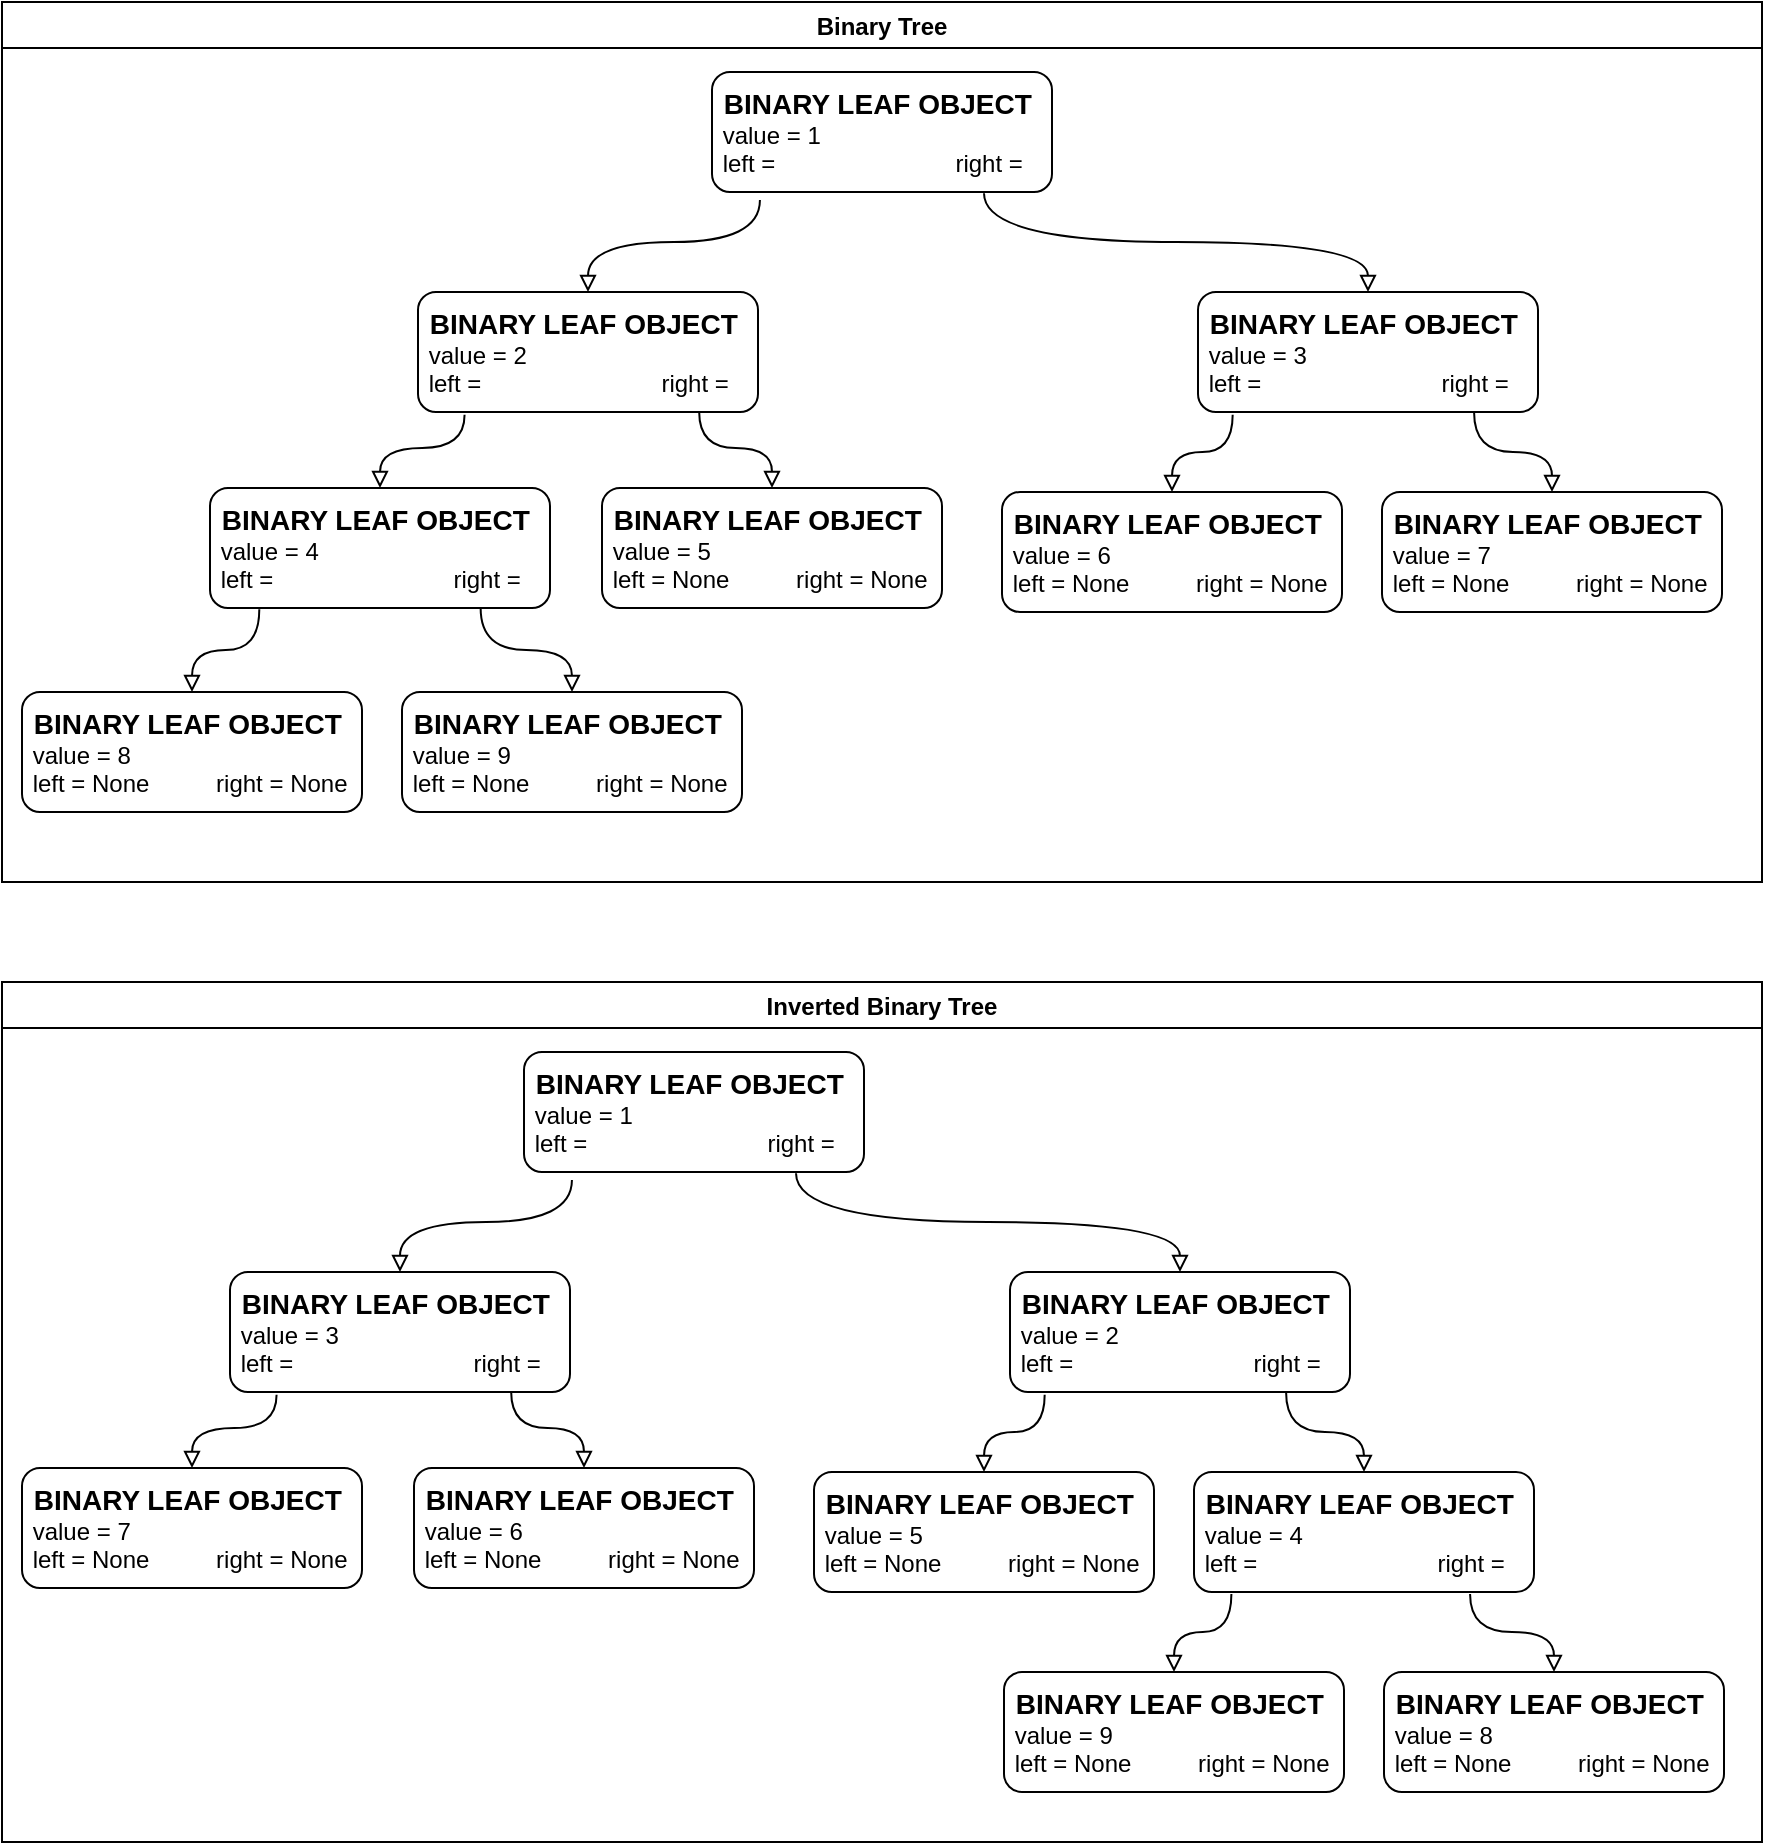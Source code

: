 <mxfile version="14.6.13" type="device"><diagram id="C5RBs43oDa-KdzZeNtuy" name="Page-1"><mxGraphModel dx="1088" dy="795" grid="1" gridSize="10" guides="1" tooltips="1" connect="1" arrows="1" fold="1" page="1" pageScale="1" pageWidth="827" pageHeight="1169" math="0" shadow="0"><root><mxCell id="WIyWlLk6GJQsqaUBKTNV-0"/><mxCell id="WIyWlLk6GJQsqaUBKTNV-1" parent="WIyWlLk6GJQsqaUBKTNV-0"/><mxCell id="SEzeQyp_HhzDsDVyw3vT-43" value="Binary Tree" style="swimlane;align=center;" vertex="1" parent="WIyWlLk6GJQsqaUBKTNV-1"><mxGeometry x="30" y="30" width="880" height="440" as="geometry"/></mxCell><mxCell id="SEzeQyp_HhzDsDVyw3vT-61" value="&lt;font size=&quot;1&quot;&gt;&lt;b style=&quot;font-size: 14px&quot;&gt;&amp;nbsp;BINARY LEAF OBJECT&lt;/b&gt;&lt;/font&gt;&lt;br style=&quot;font-size: 20px&quot;&gt;&amp;nbsp;value = 1&lt;br&gt;&lt;div&gt;&lt;span&gt;&amp;nbsp;left =&amp;nbsp; &amp;nbsp; &amp;nbsp; &amp;nbsp; &amp;nbsp; &amp;nbsp; &amp;nbsp; &amp;nbsp; &amp;nbsp; &amp;nbsp; &amp;nbsp; &amp;nbsp; &amp;nbsp; &amp;nbsp;&lt;/span&gt;&lt;span&gt;right =&amp;nbsp;&lt;/span&gt;&lt;/div&gt;" style="rounded=1;whiteSpace=wrap;html=1;align=left;" vertex="1" parent="SEzeQyp_HhzDsDVyw3vT-43"><mxGeometry x="355" y="35" width="170" height="60" as="geometry"/></mxCell><mxCell id="SEzeQyp_HhzDsDVyw3vT-62" style="edgeStyle=orthogonalEdgeStyle;curved=1;sketch=0;orthogonalLoop=1;jettySize=auto;html=1;exitX=0.5;exitY=0;exitDx=0;exitDy=0;entryX=0.141;entryY=1.067;entryDx=0;entryDy=0;entryPerimeter=0;shadow=0;startArrow=block;startFill=0;endArrow=none;endFill=0;strokeColor=#000000;" edge="1" parent="SEzeQyp_HhzDsDVyw3vT-43" source="SEzeQyp_HhzDsDVyw3vT-63" target="SEzeQyp_HhzDsDVyw3vT-61"><mxGeometry relative="1" as="geometry"/></mxCell><mxCell id="SEzeQyp_HhzDsDVyw3vT-63" value="&lt;font size=&quot;1&quot;&gt;&lt;b style=&quot;font-size: 14px&quot;&gt;&amp;nbsp;BINARY LEAF OBJECT&lt;/b&gt;&lt;/font&gt;&lt;br style=&quot;font-size: 20px&quot;&gt;&amp;nbsp;value = 2&lt;br&gt;&lt;div&gt;&lt;span&gt;&amp;nbsp;left =&amp;nbsp; &amp;nbsp; &amp;nbsp; &amp;nbsp; &amp;nbsp; &amp;nbsp; &amp;nbsp; &amp;nbsp; &amp;nbsp; &amp;nbsp; &amp;nbsp; &amp;nbsp; &amp;nbsp; &amp;nbsp;&lt;/span&gt;&lt;span&gt;right =&amp;nbsp;&lt;/span&gt;&lt;/div&gt;" style="rounded=1;whiteSpace=wrap;html=1;align=left;" vertex="1" parent="SEzeQyp_HhzDsDVyw3vT-43"><mxGeometry x="208" y="145" width="170" height="60" as="geometry"/></mxCell><mxCell id="SEzeQyp_HhzDsDVyw3vT-64" style="edgeStyle=orthogonalEdgeStyle;orthogonalLoop=1;jettySize=auto;html=1;exitX=0.5;exitY=0;exitDx=0;exitDy=0;entryX=0.137;entryY=1.022;entryDx=0;entryDy=0;entryPerimeter=0;startArrow=block;startFill=0;endArrow=none;endFill=0;shadow=0;sketch=0;curved=1;" edge="1" parent="SEzeQyp_HhzDsDVyw3vT-43" source="SEzeQyp_HhzDsDVyw3vT-65" target="SEzeQyp_HhzDsDVyw3vT-63"><mxGeometry relative="1" as="geometry"/></mxCell><mxCell id="SEzeQyp_HhzDsDVyw3vT-65" value="&lt;font size=&quot;1&quot;&gt;&lt;b style=&quot;font-size: 14px&quot;&gt;&amp;nbsp;BINARY LEAF OBJECT&lt;/b&gt;&lt;/font&gt;&lt;br style=&quot;font-size: 20px&quot;&gt;&amp;nbsp;value = 4&lt;br&gt;&lt;div&gt;&lt;span&gt;&amp;nbsp;left =&amp;nbsp; &amp;nbsp; &amp;nbsp; &amp;nbsp; &amp;nbsp; &amp;nbsp; &amp;nbsp; &amp;nbsp; &amp;nbsp; &amp;nbsp; &amp;nbsp; &amp;nbsp; &amp;nbsp; &amp;nbsp;&lt;/span&gt;&lt;span&gt;right =&amp;nbsp;&lt;/span&gt;&lt;/div&gt;" style="rounded=1;whiteSpace=wrap;html=1;align=left;" vertex="1" parent="SEzeQyp_HhzDsDVyw3vT-43"><mxGeometry x="104" y="243" width="170" height="60" as="geometry"/></mxCell><mxCell id="SEzeQyp_HhzDsDVyw3vT-66" style="edgeStyle=orthogonalEdgeStyle;curved=1;sketch=0;orthogonalLoop=1;jettySize=auto;html=1;exitX=0.5;exitY=0;exitDx=0;exitDy=0;entryX=0.8;entryY=1.011;entryDx=0;entryDy=0;entryPerimeter=0;shadow=0;startArrow=block;startFill=0;endArrow=none;endFill=0;strokeColor=#000000;" edge="1" parent="SEzeQyp_HhzDsDVyw3vT-43" source="SEzeQyp_HhzDsDVyw3vT-67" target="SEzeQyp_HhzDsDVyw3vT-61"><mxGeometry relative="1" as="geometry"/></mxCell><mxCell id="SEzeQyp_HhzDsDVyw3vT-67" value="&lt;font size=&quot;1&quot;&gt;&lt;b style=&quot;font-size: 14px&quot;&gt;&amp;nbsp;BINARY LEAF OBJECT&lt;/b&gt;&lt;/font&gt;&lt;br style=&quot;font-size: 20px&quot;&gt;&amp;nbsp;value = 3&lt;br&gt;&lt;div&gt;&lt;span&gt;&amp;nbsp;left =&amp;nbsp; &amp;nbsp; &amp;nbsp; &amp;nbsp; &amp;nbsp; &amp;nbsp; &amp;nbsp; &amp;nbsp; &amp;nbsp; &amp;nbsp; &amp;nbsp; &amp;nbsp; &amp;nbsp; &amp;nbsp;&lt;/span&gt;&lt;span&gt;right =&amp;nbsp;&lt;/span&gt;&lt;/div&gt;" style="rounded=1;whiteSpace=wrap;html=1;align=left;" vertex="1" parent="SEzeQyp_HhzDsDVyw3vT-43"><mxGeometry x="598" y="145" width="170" height="60" as="geometry"/></mxCell><mxCell id="SEzeQyp_HhzDsDVyw3vT-68" style="edgeStyle=orthogonalEdgeStyle;curved=1;sketch=0;orthogonalLoop=1;jettySize=auto;html=1;exitX=0.5;exitY=0;exitDx=0;exitDy=0;entryX=0.145;entryY=1.011;entryDx=0;entryDy=0;entryPerimeter=0;shadow=0;startArrow=block;startFill=0;endArrow=none;endFill=0;strokeColor=#000000;" edge="1" parent="SEzeQyp_HhzDsDVyw3vT-43" source="SEzeQyp_HhzDsDVyw3vT-69" target="SEzeQyp_HhzDsDVyw3vT-65"><mxGeometry relative="1" as="geometry"/></mxCell><mxCell id="SEzeQyp_HhzDsDVyw3vT-69" value="&lt;font size=&quot;1&quot;&gt;&lt;b style=&quot;font-size: 14px&quot;&gt;&amp;nbsp;BINARY LEAF OBJECT&lt;/b&gt;&lt;/font&gt;&lt;br style=&quot;font-size: 20px&quot;&gt;&amp;nbsp;value = 8&lt;br&gt;&lt;div&gt;&lt;span&gt;&amp;nbsp;left = None&amp;nbsp; &amp;nbsp; &amp;nbsp; &amp;nbsp; &amp;nbsp; &lt;/span&gt;&lt;span&gt;right = None&lt;/span&gt;&lt;/div&gt;" style="rounded=1;whiteSpace=wrap;html=1;align=left;" vertex="1" parent="SEzeQyp_HhzDsDVyw3vT-43"><mxGeometry x="10" y="345" width="170" height="60" as="geometry"/></mxCell><mxCell id="SEzeQyp_HhzDsDVyw3vT-70" style="edgeStyle=orthogonalEdgeStyle;curved=1;sketch=0;orthogonalLoop=1;jettySize=auto;html=1;exitX=0.5;exitY=0;exitDx=0;exitDy=0;entryX=0.827;entryY=1;entryDx=0;entryDy=0;entryPerimeter=0;shadow=0;startArrow=block;startFill=0;endArrow=none;endFill=0;strokeColor=#000000;" edge="1" parent="SEzeQyp_HhzDsDVyw3vT-43" source="SEzeQyp_HhzDsDVyw3vT-71" target="SEzeQyp_HhzDsDVyw3vT-63"><mxGeometry relative="1" as="geometry"/></mxCell><mxCell id="SEzeQyp_HhzDsDVyw3vT-71" value="&lt;font size=&quot;1&quot;&gt;&lt;b style=&quot;font-size: 14px&quot;&gt;&amp;nbsp;BINARY LEAF OBJECT&lt;/b&gt;&lt;/font&gt;&lt;br style=&quot;font-size: 20px&quot;&gt;&amp;nbsp;value = 5&lt;br&gt;&lt;div&gt;&lt;span&gt;&amp;nbsp;left = None&amp;nbsp; &amp;nbsp; &amp;nbsp; &amp;nbsp; &amp;nbsp; &lt;/span&gt;&lt;span&gt;right = None&lt;/span&gt;&lt;/div&gt;" style="rounded=1;whiteSpace=wrap;html=1;align=left;" vertex="1" parent="SEzeQyp_HhzDsDVyw3vT-43"><mxGeometry x="300" y="243" width="170" height="60" as="geometry"/></mxCell><mxCell id="SEzeQyp_HhzDsDVyw3vT-72" style="edgeStyle=orthogonalEdgeStyle;curved=1;sketch=0;orthogonalLoop=1;jettySize=auto;html=1;exitX=0.5;exitY=0;exitDx=0;exitDy=0;entryX=0.102;entryY=1.022;entryDx=0;entryDy=0;entryPerimeter=0;shadow=0;startArrow=block;startFill=0;endArrow=none;endFill=0;strokeColor=#000000;" edge="1" parent="SEzeQyp_HhzDsDVyw3vT-43" source="SEzeQyp_HhzDsDVyw3vT-73" target="SEzeQyp_HhzDsDVyw3vT-67"><mxGeometry relative="1" as="geometry"/></mxCell><mxCell id="SEzeQyp_HhzDsDVyw3vT-73" value="&lt;font size=&quot;1&quot;&gt;&lt;b style=&quot;font-size: 14px&quot;&gt;&amp;nbsp;BINARY LEAF OBJECT&lt;/b&gt;&lt;/font&gt;&lt;br style=&quot;font-size: 20px&quot;&gt;&amp;nbsp;value = 6&lt;br&gt;&lt;div&gt;&lt;span&gt;&amp;nbsp;left = None&amp;nbsp; &amp;nbsp; &amp;nbsp; &amp;nbsp; &amp;nbsp; &lt;/span&gt;&lt;span&gt;right = None&lt;/span&gt;&lt;/div&gt;" style="rounded=1;whiteSpace=wrap;html=1;align=left;" vertex="1" parent="SEzeQyp_HhzDsDVyw3vT-43"><mxGeometry x="500" y="245" width="170" height="60" as="geometry"/></mxCell><mxCell id="SEzeQyp_HhzDsDVyw3vT-74" style="edgeStyle=orthogonalEdgeStyle;curved=1;sketch=0;orthogonalLoop=1;jettySize=auto;html=1;exitX=0.5;exitY=0;exitDx=0;exitDy=0;entryX=0.812;entryY=1;entryDx=0;entryDy=0;entryPerimeter=0;shadow=0;startArrow=block;startFill=0;endArrow=none;endFill=0;strokeColor=#000000;" edge="1" parent="SEzeQyp_HhzDsDVyw3vT-43" source="SEzeQyp_HhzDsDVyw3vT-75" target="SEzeQyp_HhzDsDVyw3vT-67"><mxGeometry relative="1" as="geometry"/></mxCell><mxCell id="SEzeQyp_HhzDsDVyw3vT-75" value="&lt;font size=&quot;1&quot;&gt;&lt;b style=&quot;font-size: 14px&quot;&gt;&amp;nbsp;BINARY LEAF OBJECT&lt;/b&gt;&lt;/font&gt;&lt;br style=&quot;font-size: 20px&quot;&gt;&amp;nbsp;value = 7&lt;br&gt;&lt;div&gt;&lt;span&gt;&amp;nbsp;left = None&amp;nbsp; &amp;nbsp; &amp;nbsp; &amp;nbsp; &amp;nbsp; &lt;/span&gt;&lt;span&gt;right = None&lt;/span&gt;&lt;/div&gt;" style="rounded=1;whiteSpace=wrap;html=1;align=left;" vertex="1" parent="SEzeQyp_HhzDsDVyw3vT-43"><mxGeometry x="690" y="245" width="170" height="60" as="geometry"/></mxCell><mxCell id="SEzeQyp_HhzDsDVyw3vT-76" style="edgeStyle=orthogonalEdgeStyle;curved=1;sketch=0;orthogonalLoop=1;jettySize=auto;html=1;exitX=0.5;exitY=0;exitDx=0;exitDy=0;entryX=0.796;entryY=1;entryDx=0;entryDy=0;entryPerimeter=0;shadow=0;startArrow=block;startFill=0;endArrow=none;endFill=0;strokeColor=#000000;" edge="1" parent="SEzeQyp_HhzDsDVyw3vT-43" source="SEzeQyp_HhzDsDVyw3vT-77" target="SEzeQyp_HhzDsDVyw3vT-65"><mxGeometry relative="1" as="geometry"/></mxCell><mxCell id="SEzeQyp_HhzDsDVyw3vT-77" value="&lt;font size=&quot;1&quot;&gt;&lt;b style=&quot;font-size: 14px&quot;&gt;&amp;nbsp;BINARY LEAF OBJECT&lt;/b&gt;&lt;/font&gt;&lt;br style=&quot;font-size: 20px&quot;&gt;&amp;nbsp;value = 9&lt;br&gt;&lt;div&gt;&lt;span&gt;&amp;nbsp;left = None&amp;nbsp; &amp;nbsp; &amp;nbsp; &amp;nbsp; &amp;nbsp; &lt;/span&gt;&lt;span&gt;right = None&lt;/span&gt;&lt;/div&gt;" style="rounded=1;whiteSpace=wrap;html=1;align=left;" vertex="1" parent="SEzeQyp_HhzDsDVyw3vT-43"><mxGeometry x="200" y="345" width="170" height="60" as="geometry"/></mxCell><mxCell id="SEzeQyp_HhzDsDVyw3vT-78" value="Inverted Binary Tree" style="swimlane;align=center;" vertex="1" parent="WIyWlLk6GJQsqaUBKTNV-1"><mxGeometry x="30" y="520" width="880" height="430" as="geometry"/></mxCell><mxCell id="SEzeQyp_HhzDsDVyw3vT-79" value="&lt;font size=&quot;1&quot;&gt;&lt;b style=&quot;font-size: 14px&quot;&gt;&amp;nbsp;BINARY LEAF OBJECT&lt;/b&gt;&lt;/font&gt;&lt;br style=&quot;font-size: 20px&quot;&gt;&amp;nbsp;value = 1&lt;br&gt;&lt;div&gt;&lt;span&gt;&amp;nbsp;left =&amp;nbsp; &amp;nbsp; &amp;nbsp; &amp;nbsp; &amp;nbsp; &amp;nbsp; &amp;nbsp; &amp;nbsp; &amp;nbsp; &amp;nbsp; &amp;nbsp; &amp;nbsp; &amp;nbsp; &amp;nbsp;&lt;/span&gt;&lt;span&gt;right =&amp;nbsp;&lt;/span&gt;&lt;/div&gt;" style="rounded=1;whiteSpace=wrap;html=1;align=left;" vertex="1" parent="SEzeQyp_HhzDsDVyw3vT-78"><mxGeometry x="261" y="35" width="170" height="60" as="geometry"/></mxCell><mxCell id="SEzeQyp_HhzDsDVyw3vT-80" style="edgeStyle=orthogonalEdgeStyle;curved=1;sketch=0;orthogonalLoop=1;jettySize=auto;html=1;exitX=0.5;exitY=0;exitDx=0;exitDy=0;entryX=0.141;entryY=1.067;entryDx=0;entryDy=0;entryPerimeter=0;shadow=0;startArrow=block;startFill=0;endArrow=none;endFill=0;strokeColor=#000000;" edge="1" parent="SEzeQyp_HhzDsDVyw3vT-78" source="SEzeQyp_HhzDsDVyw3vT-81" target="SEzeQyp_HhzDsDVyw3vT-79"><mxGeometry relative="1" as="geometry"/></mxCell><mxCell id="SEzeQyp_HhzDsDVyw3vT-81" value="&lt;font size=&quot;1&quot;&gt;&lt;b style=&quot;font-size: 14px&quot;&gt;&amp;nbsp;BINARY LEAF OBJECT&lt;/b&gt;&lt;/font&gt;&lt;br style=&quot;font-size: 20px&quot;&gt;&amp;nbsp;value = 3&lt;br&gt;&lt;div&gt;&lt;span&gt;&amp;nbsp;left =&amp;nbsp; &amp;nbsp; &amp;nbsp; &amp;nbsp; &amp;nbsp; &amp;nbsp; &amp;nbsp; &amp;nbsp; &amp;nbsp; &amp;nbsp; &amp;nbsp; &amp;nbsp; &amp;nbsp; &amp;nbsp;&lt;/span&gt;&lt;span&gt;right =&amp;nbsp;&lt;/span&gt;&lt;/div&gt;" style="rounded=1;whiteSpace=wrap;html=1;align=left;" vertex="1" parent="SEzeQyp_HhzDsDVyw3vT-78"><mxGeometry x="114" y="145" width="170" height="60" as="geometry"/></mxCell><mxCell id="SEzeQyp_HhzDsDVyw3vT-82" style="edgeStyle=orthogonalEdgeStyle;orthogonalLoop=1;jettySize=auto;html=1;exitX=0.5;exitY=0;exitDx=0;exitDy=0;entryX=0.137;entryY=1.022;entryDx=0;entryDy=0;entryPerimeter=0;startArrow=block;startFill=0;endArrow=none;endFill=0;shadow=0;sketch=0;curved=1;" edge="1" parent="SEzeQyp_HhzDsDVyw3vT-78" source="SEzeQyp_HhzDsDVyw3vT-83" target="SEzeQyp_HhzDsDVyw3vT-81"><mxGeometry relative="1" as="geometry"/></mxCell><mxCell id="SEzeQyp_HhzDsDVyw3vT-83" value="&lt;font size=&quot;1&quot;&gt;&lt;b style=&quot;font-size: 14px&quot;&gt;&amp;nbsp;BINARY LEAF OBJECT&lt;/b&gt;&lt;/font&gt;&lt;br style=&quot;font-size: 20px&quot;&gt;&amp;nbsp;value = 7&lt;br&gt;&lt;div&gt;&amp;nbsp;left = None&amp;nbsp; &amp;nbsp; &amp;nbsp; &amp;nbsp; &amp;nbsp;&amp;nbsp;right = None&lt;/div&gt;" style="rounded=1;whiteSpace=wrap;html=1;align=left;" vertex="1" parent="SEzeQyp_HhzDsDVyw3vT-78"><mxGeometry x="10" y="243" width="170" height="60" as="geometry"/></mxCell><mxCell id="SEzeQyp_HhzDsDVyw3vT-84" style="edgeStyle=orthogonalEdgeStyle;curved=1;sketch=0;orthogonalLoop=1;jettySize=auto;html=1;exitX=0.5;exitY=0;exitDx=0;exitDy=0;entryX=0.8;entryY=1.011;entryDx=0;entryDy=0;entryPerimeter=0;shadow=0;startArrow=block;startFill=0;endArrow=none;endFill=0;strokeColor=#000000;" edge="1" parent="SEzeQyp_HhzDsDVyw3vT-78" source="SEzeQyp_HhzDsDVyw3vT-85" target="SEzeQyp_HhzDsDVyw3vT-79"><mxGeometry relative="1" as="geometry"/></mxCell><mxCell id="SEzeQyp_HhzDsDVyw3vT-85" value="&lt;font size=&quot;1&quot;&gt;&lt;b style=&quot;font-size: 14px&quot;&gt;&amp;nbsp;BINARY LEAF OBJECT&lt;/b&gt;&lt;/font&gt;&lt;br style=&quot;font-size: 20px&quot;&gt;&amp;nbsp;value = 2&lt;br&gt;&lt;div&gt;&lt;span&gt;&amp;nbsp;left =&amp;nbsp; &amp;nbsp; &amp;nbsp; &amp;nbsp; &amp;nbsp; &amp;nbsp; &amp;nbsp; &amp;nbsp; &amp;nbsp; &amp;nbsp; &amp;nbsp; &amp;nbsp; &amp;nbsp; &amp;nbsp;&lt;/span&gt;&lt;span&gt;right =&amp;nbsp;&lt;/span&gt;&lt;/div&gt;" style="rounded=1;whiteSpace=wrap;html=1;align=left;" vertex="1" parent="SEzeQyp_HhzDsDVyw3vT-78"><mxGeometry x="504" y="145" width="170" height="60" as="geometry"/></mxCell><mxCell id="SEzeQyp_HhzDsDVyw3vT-88" style="edgeStyle=orthogonalEdgeStyle;curved=1;sketch=0;orthogonalLoop=1;jettySize=auto;html=1;exitX=0.5;exitY=0;exitDx=0;exitDy=0;entryX=0.827;entryY=1;entryDx=0;entryDy=0;entryPerimeter=0;shadow=0;startArrow=block;startFill=0;endArrow=none;endFill=0;strokeColor=#000000;" edge="1" parent="SEzeQyp_HhzDsDVyw3vT-78" source="SEzeQyp_HhzDsDVyw3vT-89" target="SEzeQyp_HhzDsDVyw3vT-81"><mxGeometry relative="1" as="geometry"/></mxCell><mxCell id="SEzeQyp_HhzDsDVyw3vT-89" value="&lt;font size=&quot;1&quot;&gt;&lt;b style=&quot;font-size: 14px&quot;&gt;&amp;nbsp;BINARY LEAF OBJECT&lt;/b&gt;&lt;/font&gt;&lt;br style=&quot;font-size: 20px&quot;&gt;&amp;nbsp;value = 6&lt;br&gt;&lt;div&gt;&lt;span&gt;&amp;nbsp;left = None&amp;nbsp; &amp;nbsp; &amp;nbsp; &amp;nbsp; &amp;nbsp; &lt;/span&gt;&lt;span&gt;right = None&lt;/span&gt;&lt;/div&gt;" style="rounded=1;whiteSpace=wrap;html=1;align=left;" vertex="1" parent="SEzeQyp_HhzDsDVyw3vT-78"><mxGeometry x="206" y="243" width="170" height="60" as="geometry"/></mxCell><mxCell id="SEzeQyp_HhzDsDVyw3vT-90" style="edgeStyle=orthogonalEdgeStyle;curved=1;sketch=0;orthogonalLoop=1;jettySize=auto;html=1;exitX=0.5;exitY=0;exitDx=0;exitDy=0;entryX=0.102;entryY=1.022;entryDx=0;entryDy=0;entryPerimeter=0;shadow=0;startArrow=block;startFill=0;endArrow=none;endFill=0;strokeColor=#000000;" edge="1" parent="SEzeQyp_HhzDsDVyw3vT-78" source="SEzeQyp_HhzDsDVyw3vT-91" target="SEzeQyp_HhzDsDVyw3vT-85"><mxGeometry relative="1" as="geometry"/></mxCell><mxCell id="SEzeQyp_HhzDsDVyw3vT-91" value="&lt;font size=&quot;1&quot;&gt;&lt;b style=&quot;font-size: 14px&quot;&gt;&amp;nbsp;BINARY LEAF OBJECT&lt;/b&gt;&lt;/font&gt;&lt;br style=&quot;font-size: 20px&quot;&gt;&amp;nbsp;value = 5&lt;br&gt;&lt;div&gt;&lt;span&gt;&amp;nbsp;left = None&amp;nbsp; &amp;nbsp; &amp;nbsp; &amp;nbsp; &amp;nbsp; &lt;/span&gt;&lt;span&gt;right = None&lt;/span&gt;&lt;/div&gt;" style="rounded=1;whiteSpace=wrap;html=1;align=left;" vertex="1" parent="SEzeQyp_HhzDsDVyw3vT-78"><mxGeometry x="406" y="245" width="170" height="60" as="geometry"/></mxCell><mxCell id="SEzeQyp_HhzDsDVyw3vT-92" style="edgeStyle=orthogonalEdgeStyle;curved=1;sketch=0;orthogonalLoop=1;jettySize=auto;html=1;exitX=0.5;exitY=0;exitDx=0;exitDy=0;entryX=0.812;entryY=1;entryDx=0;entryDy=0;entryPerimeter=0;shadow=0;startArrow=block;startFill=0;endArrow=none;endFill=0;strokeColor=#000000;" edge="1" parent="SEzeQyp_HhzDsDVyw3vT-78" source="SEzeQyp_HhzDsDVyw3vT-93" target="SEzeQyp_HhzDsDVyw3vT-85"><mxGeometry relative="1" as="geometry"/></mxCell><mxCell id="SEzeQyp_HhzDsDVyw3vT-93" value="&lt;font size=&quot;1&quot;&gt;&lt;b style=&quot;font-size: 14px&quot;&gt;&amp;nbsp;BINARY LEAF OBJECT&lt;/b&gt;&lt;/font&gt;&lt;br style=&quot;font-size: 20px&quot;&gt;&amp;nbsp;value = 4&lt;br&gt;&lt;div&gt;&amp;nbsp;left =&amp;nbsp; &amp;nbsp; &amp;nbsp; &amp;nbsp; &amp;nbsp; &amp;nbsp; &amp;nbsp; &amp;nbsp; &amp;nbsp; &amp;nbsp; &amp;nbsp; &amp;nbsp; &amp;nbsp; &amp;nbsp;right =&amp;nbsp;&lt;/div&gt;" style="rounded=1;whiteSpace=wrap;html=1;align=left;" vertex="1" parent="SEzeQyp_HhzDsDVyw3vT-78"><mxGeometry x="596" y="245" width="170" height="60" as="geometry"/></mxCell><mxCell id="SEzeQyp_HhzDsDVyw3vT-98" style="edgeStyle=orthogonalEdgeStyle;curved=1;sketch=0;orthogonalLoop=1;jettySize=auto;html=1;entryX=0.11;entryY=1.017;entryDx=0;entryDy=0;entryPerimeter=0;shadow=0;startArrow=block;startFill=0;endArrow=none;endFill=0;strokeColor=#000000;" edge="1" parent="SEzeQyp_HhzDsDVyw3vT-78" source="SEzeQyp_HhzDsDVyw3vT-96" target="SEzeQyp_HhzDsDVyw3vT-93"><mxGeometry relative="1" as="geometry"/></mxCell><mxCell id="SEzeQyp_HhzDsDVyw3vT-96" value="&lt;font size=&quot;1&quot;&gt;&lt;b style=&quot;font-size: 14px&quot;&gt;&amp;nbsp;BINARY LEAF OBJECT&lt;/b&gt;&lt;/font&gt;&lt;br style=&quot;font-size: 20px&quot;&gt;&amp;nbsp;value = 9&lt;br&gt;&lt;div&gt;&lt;span&gt;&amp;nbsp;left = None&amp;nbsp; &amp;nbsp; &amp;nbsp; &amp;nbsp; &amp;nbsp; &lt;/span&gt;&lt;span&gt;right = None&lt;/span&gt;&lt;/div&gt;" style="rounded=1;whiteSpace=wrap;html=1;align=left;" vertex="1" parent="SEzeQyp_HhzDsDVyw3vT-78"><mxGeometry x="501" y="345" width="170" height="60" as="geometry"/></mxCell><mxCell id="SEzeQyp_HhzDsDVyw3vT-100" style="edgeStyle=orthogonalEdgeStyle;curved=1;sketch=0;orthogonalLoop=1;jettySize=auto;html=1;entryX=0.812;entryY=1.017;entryDx=0;entryDy=0;entryPerimeter=0;shadow=0;startArrow=block;startFill=0;endArrow=none;endFill=0;strokeColor=#000000;" edge="1" parent="SEzeQyp_HhzDsDVyw3vT-78" source="SEzeQyp_HhzDsDVyw3vT-97" target="SEzeQyp_HhzDsDVyw3vT-93"><mxGeometry relative="1" as="geometry"/></mxCell><mxCell id="SEzeQyp_HhzDsDVyw3vT-97" value="&lt;font size=&quot;1&quot;&gt;&lt;b style=&quot;font-size: 14px&quot;&gt;&amp;nbsp;BINARY LEAF OBJECT&lt;/b&gt;&lt;/font&gt;&lt;br style=&quot;font-size: 20px&quot;&gt;&amp;nbsp;value = 8&lt;br&gt;&lt;div&gt;&lt;span&gt;&amp;nbsp;left = None&amp;nbsp; &amp;nbsp; &amp;nbsp; &amp;nbsp; &amp;nbsp; &lt;/span&gt;&lt;span&gt;right = None&lt;/span&gt;&lt;/div&gt;" style="rounded=1;whiteSpace=wrap;html=1;align=left;" vertex="1" parent="SEzeQyp_HhzDsDVyw3vT-78"><mxGeometry x="691" y="345" width="170" height="60" as="geometry"/></mxCell></root></mxGraphModel></diagram></mxfile>